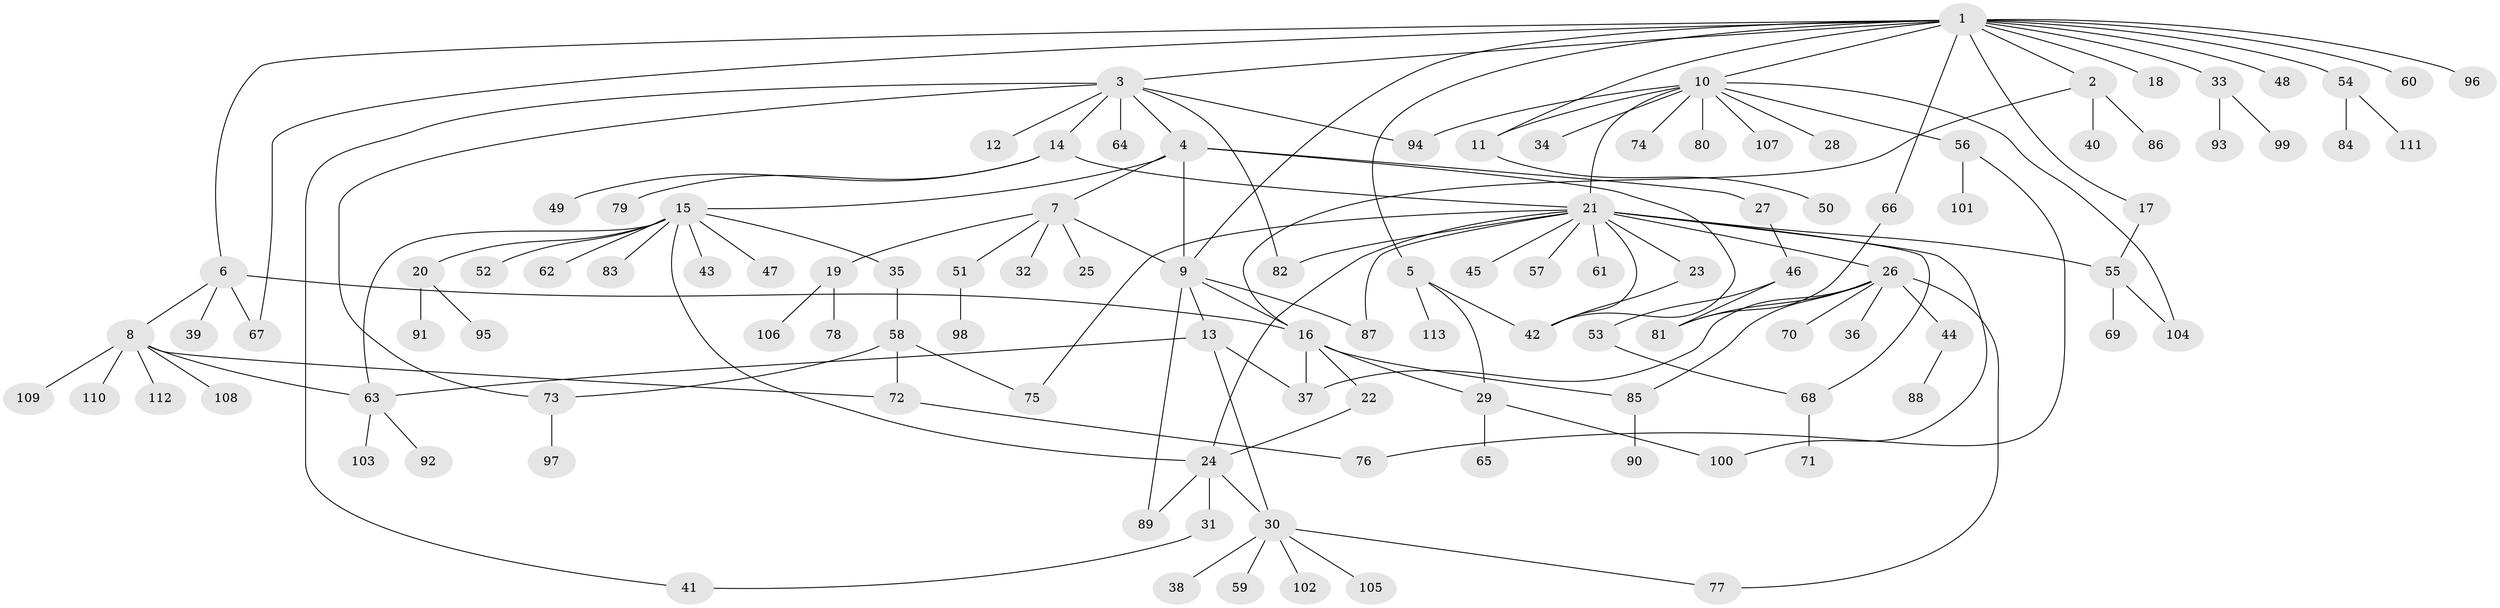 // Generated by graph-tools (version 1.1) at 2025/01/03/09/25 03:01:55]
// undirected, 113 vertices, 147 edges
graph export_dot {
graph [start="1"]
  node [color=gray90,style=filled];
  1;
  2;
  3;
  4;
  5;
  6;
  7;
  8;
  9;
  10;
  11;
  12;
  13;
  14;
  15;
  16;
  17;
  18;
  19;
  20;
  21;
  22;
  23;
  24;
  25;
  26;
  27;
  28;
  29;
  30;
  31;
  32;
  33;
  34;
  35;
  36;
  37;
  38;
  39;
  40;
  41;
  42;
  43;
  44;
  45;
  46;
  47;
  48;
  49;
  50;
  51;
  52;
  53;
  54;
  55;
  56;
  57;
  58;
  59;
  60;
  61;
  62;
  63;
  64;
  65;
  66;
  67;
  68;
  69;
  70;
  71;
  72;
  73;
  74;
  75;
  76;
  77;
  78;
  79;
  80;
  81;
  82;
  83;
  84;
  85;
  86;
  87;
  88;
  89;
  90;
  91;
  92;
  93;
  94;
  95;
  96;
  97;
  98;
  99;
  100;
  101;
  102;
  103;
  104;
  105;
  106;
  107;
  108;
  109;
  110;
  111;
  112;
  113;
  1 -- 2;
  1 -- 3;
  1 -- 5;
  1 -- 6;
  1 -- 9;
  1 -- 10;
  1 -- 11;
  1 -- 17;
  1 -- 18;
  1 -- 33;
  1 -- 48;
  1 -- 54;
  1 -- 60;
  1 -- 66;
  1 -- 67;
  1 -- 96;
  2 -- 16;
  2 -- 40;
  2 -- 86;
  3 -- 4;
  3 -- 12;
  3 -- 14;
  3 -- 41;
  3 -- 64;
  3 -- 73;
  3 -- 82;
  3 -- 94;
  4 -- 7;
  4 -- 9;
  4 -- 15;
  4 -- 27;
  4 -- 42;
  5 -- 29;
  5 -- 42;
  5 -- 113;
  6 -- 8;
  6 -- 16;
  6 -- 39;
  6 -- 67;
  7 -- 9;
  7 -- 19;
  7 -- 25;
  7 -- 32;
  7 -- 51;
  8 -- 63;
  8 -- 72;
  8 -- 108;
  8 -- 109;
  8 -- 110;
  8 -- 112;
  9 -- 13;
  9 -- 16;
  9 -- 87;
  9 -- 89;
  10 -- 11;
  10 -- 21;
  10 -- 28;
  10 -- 34;
  10 -- 56;
  10 -- 74;
  10 -- 80;
  10 -- 94;
  10 -- 104;
  10 -- 107;
  11 -- 50;
  13 -- 30;
  13 -- 37;
  13 -- 63;
  14 -- 21;
  14 -- 49;
  14 -- 79;
  15 -- 20;
  15 -- 24;
  15 -- 35;
  15 -- 43;
  15 -- 47;
  15 -- 52;
  15 -- 62;
  15 -- 63;
  15 -- 83;
  16 -- 22;
  16 -- 29;
  16 -- 37;
  16 -- 85;
  17 -- 55;
  19 -- 78;
  19 -- 106;
  20 -- 91;
  20 -- 95;
  21 -- 23;
  21 -- 24;
  21 -- 26;
  21 -- 42;
  21 -- 45;
  21 -- 55;
  21 -- 57;
  21 -- 61;
  21 -- 68;
  21 -- 75;
  21 -- 82;
  21 -- 87;
  21 -- 100;
  22 -- 24;
  23 -- 42;
  24 -- 30;
  24 -- 31;
  24 -- 89;
  26 -- 36;
  26 -- 37;
  26 -- 44;
  26 -- 70;
  26 -- 77;
  26 -- 81;
  26 -- 85;
  27 -- 46;
  29 -- 65;
  29 -- 100;
  30 -- 38;
  30 -- 59;
  30 -- 77;
  30 -- 102;
  30 -- 105;
  31 -- 41;
  33 -- 93;
  33 -- 99;
  35 -- 58;
  44 -- 88;
  46 -- 53;
  46 -- 81;
  51 -- 98;
  53 -- 68;
  54 -- 84;
  54 -- 111;
  55 -- 69;
  55 -- 104;
  56 -- 76;
  56 -- 101;
  58 -- 72;
  58 -- 73;
  58 -- 75;
  63 -- 92;
  63 -- 103;
  66 -- 81;
  68 -- 71;
  72 -- 76;
  73 -- 97;
  85 -- 90;
}
